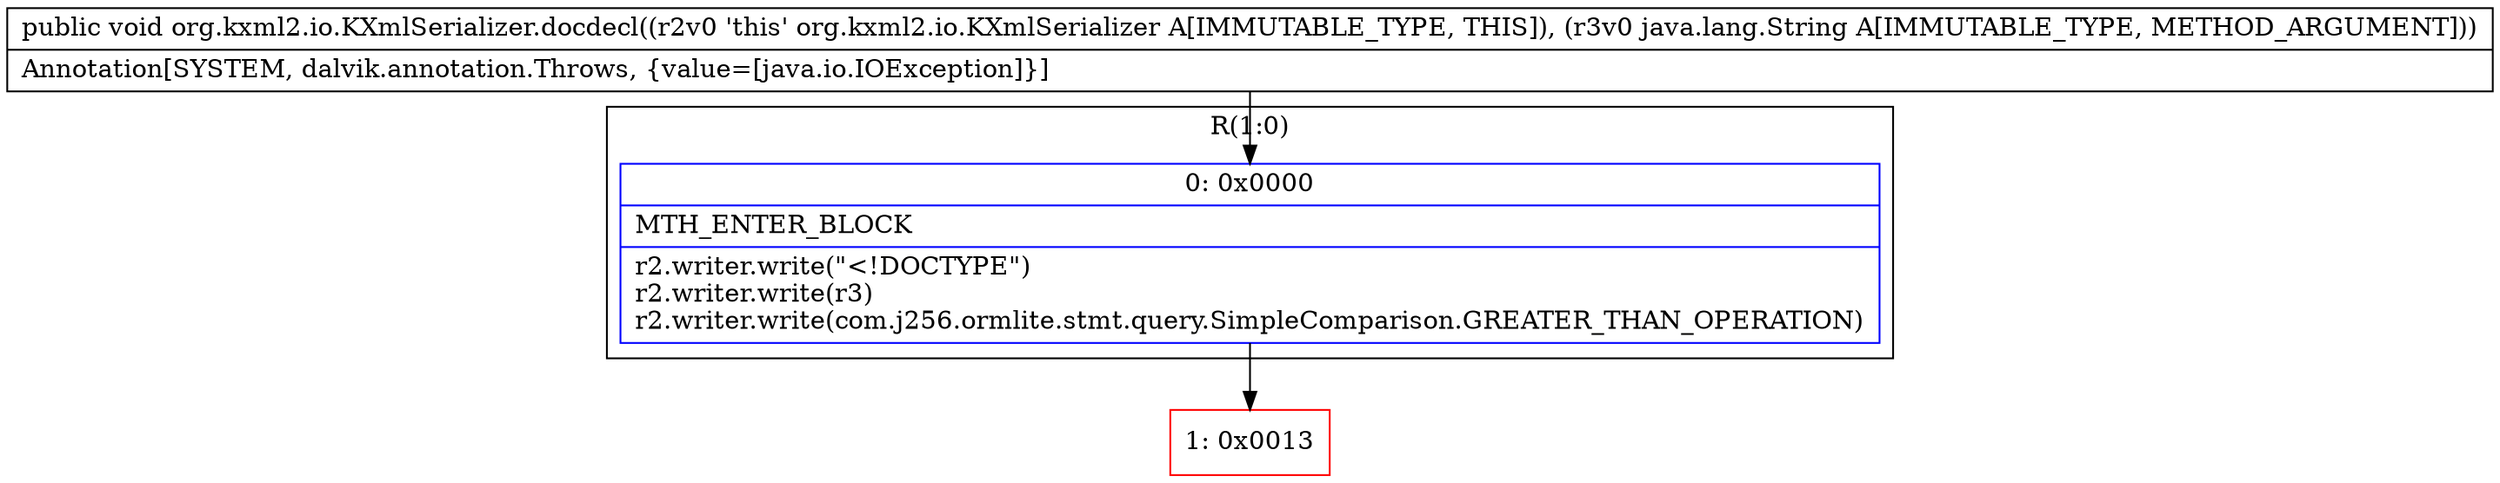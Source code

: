 digraph "CFG fororg.kxml2.io.KXmlSerializer.docdecl(Ljava\/lang\/String;)V" {
subgraph cluster_Region_1878635021 {
label = "R(1:0)";
node [shape=record,color=blue];
Node_0 [shape=record,label="{0\:\ 0x0000|MTH_ENTER_BLOCK\l|r2.writer.write(\"\<!DOCTYPE\")\lr2.writer.write(r3)\lr2.writer.write(com.j256.ormlite.stmt.query.SimpleComparison.GREATER_THAN_OPERATION)\l}"];
}
Node_1 [shape=record,color=red,label="{1\:\ 0x0013}"];
MethodNode[shape=record,label="{public void org.kxml2.io.KXmlSerializer.docdecl((r2v0 'this' org.kxml2.io.KXmlSerializer A[IMMUTABLE_TYPE, THIS]), (r3v0 java.lang.String A[IMMUTABLE_TYPE, METHOD_ARGUMENT]))  | Annotation[SYSTEM, dalvik.annotation.Throws, \{value=[java.io.IOException]\}]\l}"];
MethodNode -> Node_0;
Node_0 -> Node_1;
}

